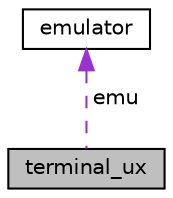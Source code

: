 digraph "terminal_ux"
{
 // LATEX_PDF_SIZE
  edge [fontname="Helvetica",fontsize="10",labelfontname="Helvetica",labelfontsize="10"];
  node [fontname="Helvetica",fontsize="10",shape=record];
  Node1 [label="terminal_ux",height=0.2,width=0.4,color="black", fillcolor="grey75", style="filled", fontcolor="black",tooltip=" "];
  Node2 -> Node1 [dir="back",color="darkorchid3",fontsize="10",style="dashed",label=" emu" ,fontname="Helvetica"];
  Node2 [label="emulator",height=0.2,width=0.4,color="black", fillcolor="white", style="filled",URL="$classemulator.html",tooltip=" "];
}
